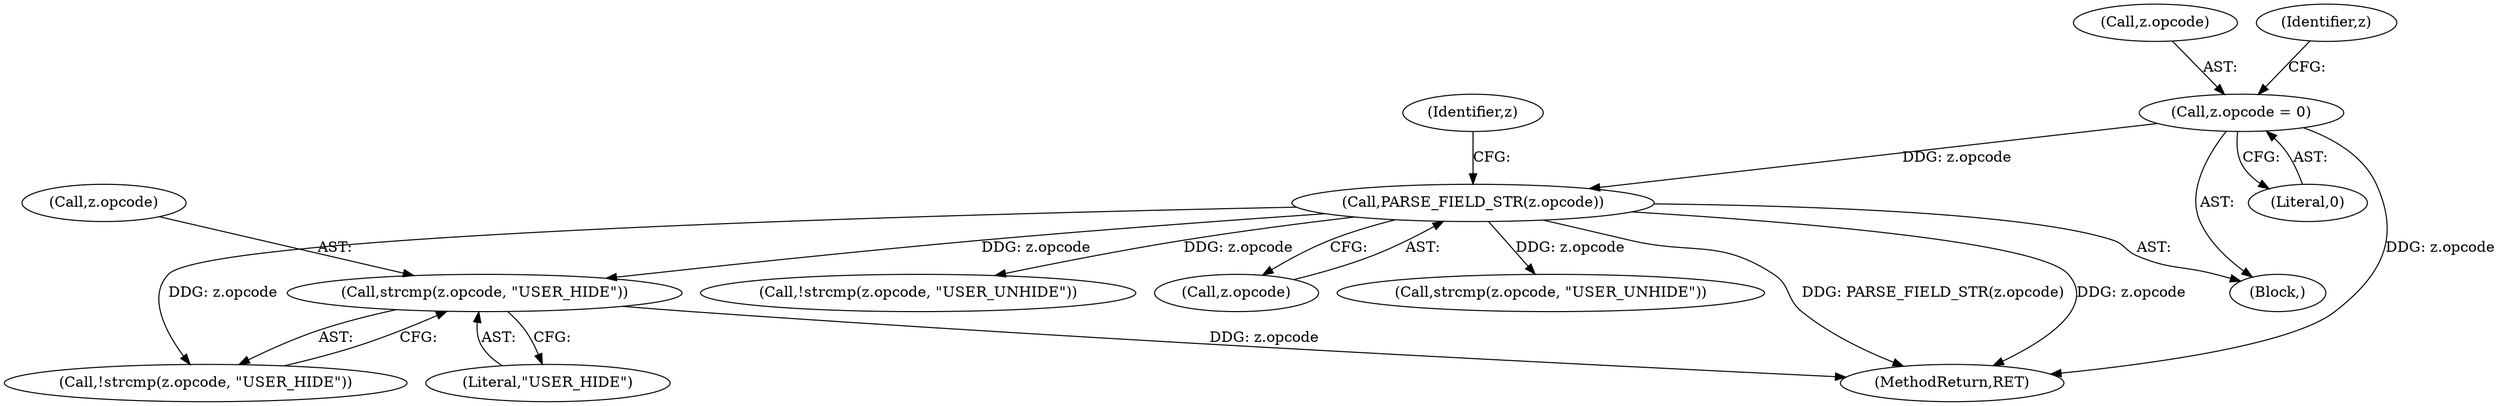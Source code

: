 digraph "0_tcpdump_d17507ffa3e9742199b02a66aa940e79ababfa30_0@API" {
"1000343" [label="(Call,strcmp(z.opcode, \"USER_HIDE\"))"];
"1000226" [label="(Call,PARSE_FIELD_STR(z.opcode))"];
"1000135" [label="(Call,z.opcode = 0)"];
"1000136" [label="(Call,z.opcode)"];
"1000748" [label="(MethodReturn,RET)"];
"1000354" [label="(Call,!strcmp(z.opcode, \"USER_UNHIDE\"))"];
"1000139" [label="(Literal,0)"];
"1000343" [label="(Call,strcmp(z.opcode, \"USER_HIDE\"))"];
"1000232" [label="(Identifier,z)"];
"1000135" [label="(Call,z.opcode = 0)"];
"1000344" [label="(Call,z.opcode)"];
"1000227" [label="(Call,z.opcode)"];
"1000107" [label="(Block,)"];
"1000142" [label="(Identifier,z)"];
"1000355" [label="(Call,strcmp(z.opcode, \"USER_UNHIDE\"))"];
"1000347" [label="(Literal,\"USER_HIDE\")"];
"1000226" [label="(Call,PARSE_FIELD_STR(z.opcode))"];
"1000342" [label="(Call,!strcmp(z.opcode, \"USER_HIDE\"))"];
"1000343" -> "1000342"  [label="AST: "];
"1000343" -> "1000347"  [label="CFG: "];
"1000344" -> "1000343"  [label="AST: "];
"1000347" -> "1000343"  [label="AST: "];
"1000342" -> "1000343"  [label="CFG: "];
"1000343" -> "1000748"  [label="DDG: z.opcode"];
"1000226" -> "1000343"  [label="DDG: z.opcode"];
"1000226" -> "1000107"  [label="AST: "];
"1000226" -> "1000227"  [label="CFG: "];
"1000227" -> "1000226"  [label="AST: "];
"1000232" -> "1000226"  [label="CFG: "];
"1000226" -> "1000748"  [label="DDG: z.opcode"];
"1000226" -> "1000748"  [label="DDG: PARSE_FIELD_STR(z.opcode)"];
"1000135" -> "1000226"  [label="DDG: z.opcode"];
"1000226" -> "1000342"  [label="DDG: z.opcode"];
"1000226" -> "1000354"  [label="DDG: z.opcode"];
"1000226" -> "1000355"  [label="DDG: z.opcode"];
"1000135" -> "1000107"  [label="AST: "];
"1000135" -> "1000139"  [label="CFG: "];
"1000136" -> "1000135"  [label="AST: "];
"1000139" -> "1000135"  [label="AST: "];
"1000142" -> "1000135"  [label="CFG: "];
"1000135" -> "1000748"  [label="DDG: z.opcode"];
}
